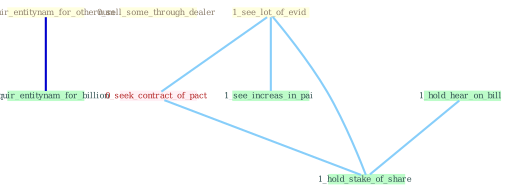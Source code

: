 Graph G{ 
    node
    [shape=polygon,style=filled,width=.5,height=.06,color="#BDFCC9",fixedsize=true,fontsize=4,
    fontcolor="#2f4f4f"];
    {node
    [color="#ffffe0", fontcolor="#8b7d6b"] "0_acquir_entitynam_for_othernum " "0_sell_some_through_dealer " "1_see_lot_of_evid "}
{node [color="#fff0f5", fontcolor="#b22222"] "0_seek_contract_of_pact "}
edge [color="#B0E2FF"];

	"0_acquir_entitynam_for_othernum " -- "0_acquir_entitynam_for_billion " [w="3", color="#0000cd" , len=0.6];
	"1_see_lot_of_evid " -- "0_seek_contract_of_pact " [w="1", color="#87cefa" ];
	"1_see_lot_of_evid " -- "1_see_increas_in_pai " [w="1", color="#87cefa" ];
	"1_see_lot_of_evid " -- "1_hold_stake_of_share " [w="1", color="#87cefa" ];
	"0_seek_contract_of_pact " -- "1_hold_stake_of_share " [w="1", color="#87cefa" ];
	"1_hold_hear_on_bill " -- "1_hold_stake_of_share " [w="1", color="#87cefa" ];
}